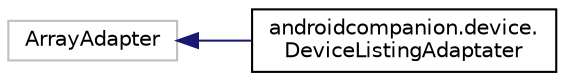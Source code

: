 digraph "Graphical Class Hierarchy"
{
  edge [fontname="Helvetica",fontsize="10",labelfontname="Helvetica",labelfontsize="10"];
  node [fontname="Helvetica",fontsize="10",shape=record];
  rankdir="LR";
  Node23 [label="ArrayAdapter",height=0.2,width=0.4,color="grey75", fillcolor="white", style="filled"];
  Node23 -> Node0 [dir="back",color="midnightblue",fontsize="10",style="solid",fontname="Helvetica"];
  Node0 [label="androidcompanion.device.\lDeviceListingAdaptater",height=0.2,width=0.4,color="black", fillcolor="white", style="filled",URL="$classandroidcompanion_1_1device_1_1_device_listing_adaptater.html"];
}
